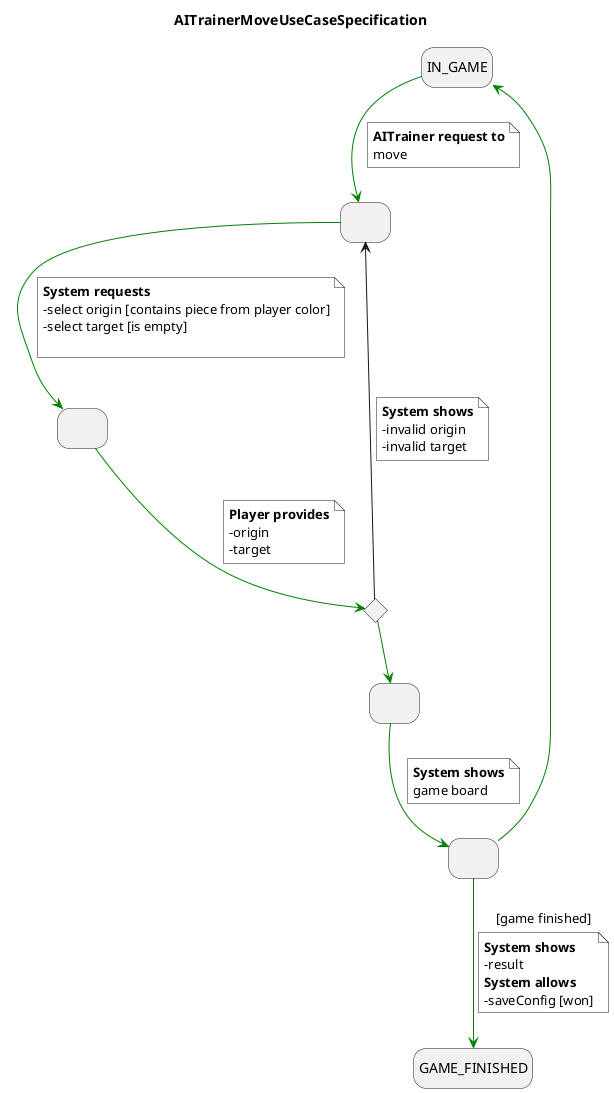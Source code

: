 @startuml AITrainerMoveUseCaseSpecification
title AITrainerMoveUseCaseSpecification
skinparam NoteBackgroundColor white
hide empty description
state IN_GAME as "IN_GAME"
state startedGame as " "
state numberOfPlayers as " "
state ifValidNumberOfPlayers <<choice>>
state state1 as " "
state state2 as " "

' [*] --> IN_GAME
IN_GAME -[#green]-> startedGame
note on link #white
  <b>AITrainer request to
  move
end note
startedGame -[#green]-> numberOfPlayers
note on link
  <b>System requests
  -select origin [contains piece from player color]
  -select target [is empty]

end note
numberOfPlayers -[#green]-> ifValidNumberOfPlayers
note on link
  <b>Player provides
  -origin
  -target
end note
ifValidNumberOfPlayers --> startedGame
note on link
  <b>System shows
  -invalid origin
  -invalid target
end note

ifValidNumberOfPlayers -[#green]-> state1
state1 -[#green]-> state2
note on link
  <b>System shows
  game board
end note
state2 -[#green]-> IN_GAME
state2 -[#green]-> GAME_FINISHED : [game finished]
note on link
  <b>System shows
  -result
  <b>System allows
  -saveConfig [won]
end note

@enduml